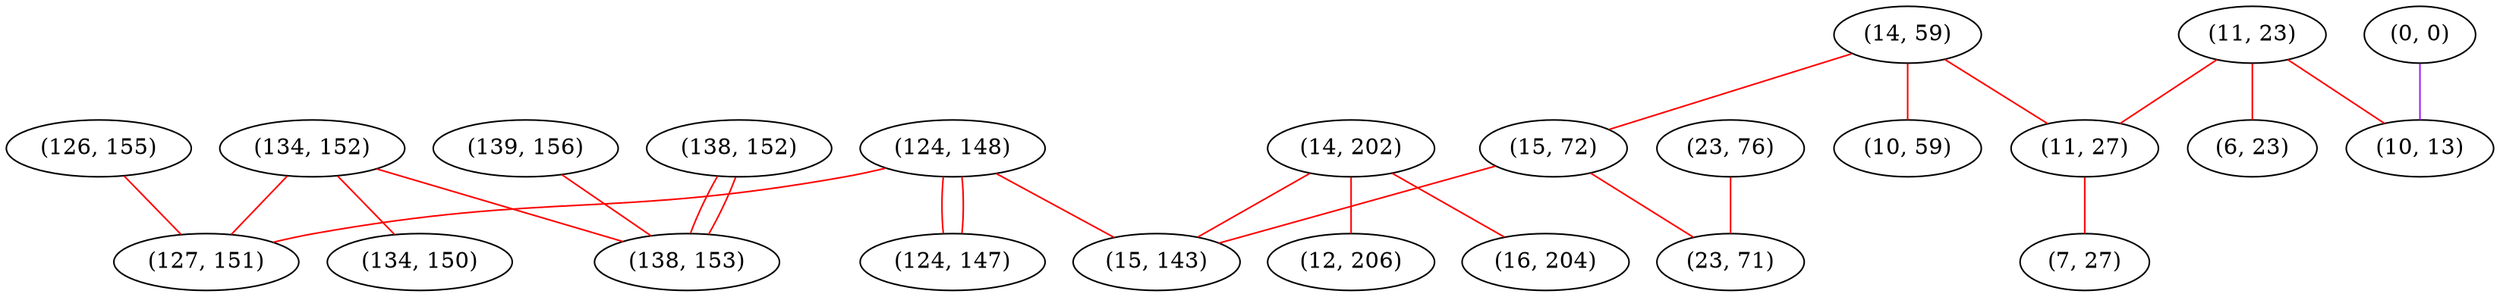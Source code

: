 graph "" {
"(126, 155)";
"(14, 202)";
"(12, 206)";
"(139, 156)";
"(14, 59)";
"(11, 23)";
"(15, 72)";
"(134, 152)";
"(16, 204)";
"(124, 148)";
"(11, 27)";
"(134, 150)";
"(15, 143)";
"(0, 0)";
"(7, 27)";
"(10, 13)";
"(138, 152)";
"(6, 23)";
"(23, 76)";
"(23, 71)";
"(138, 153)";
"(127, 151)";
"(10, 59)";
"(124, 147)";
"(126, 155)" -- "(127, 151)"  [color=red, key=0, weight=1];
"(14, 202)" -- "(16, 204)"  [color=red, key=0, weight=1];
"(14, 202)" -- "(15, 143)"  [color=red, key=0, weight=1];
"(14, 202)" -- "(12, 206)"  [color=red, key=0, weight=1];
"(139, 156)" -- "(138, 153)"  [color=red, key=0, weight=1];
"(14, 59)" -- "(15, 72)"  [color=red, key=0, weight=1];
"(14, 59)" -- "(10, 59)"  [color=red, key=0, weight=1];
"(14, 59)" -- "(11, 27)"  [color=red, key=0, weight=1];
"(11, 23)" -- "(10, 13)"  [color=red, key=0, weight=1];
"(11, 23)" -- "(6, 23)"  [color=red, key=0, weight=1];
"(11, 23)" -- "(11, 27)"  [color=red, key=0, weight=1];
"(15, 72)" -- "(15, 143)"  [color=red, key=0, weight=1];
"(15, 72)" -- "(23, 71)"  [color=red, key=0, weight=1];
"(134, 152)" -- "(127, 151)"  [color=red, key=0, weight=1];
"(134, 152)" -- "(138, 153)"  [color=red, key=0, weight=1];
"(134, 152)" -- "(134, 150)"  [color=red, key=0, weight=1];
"(124, 148)" -- "(15, 143)"  [color=red, key=0, weight=1];
"(124, 148)" -- "(124, 147)"  [color=red, key=0, weight=1];
"(124, 148)" -- "(124, 147)"  [color=red, key=1, weight=1];
"(124, 148)" -- "(127, 151)"  [color=red, key=0, weight=1];
"(11, 27)" -- "(7, 27)"  [color=red, key=0, weight=1];
"(0, 0)" -- "(10, 13)"  [color=purple, key=0, weight=4];
"(138, 152)" -- "(138, 153)"  [color=red, key=0, weight=1];
"(138, 152)" -- "(138, 153)"  [color=red, key=1, weight=1];
"(23, 76)" -- "(23, 71)"  [color=red, key=0, weight=1];
}
